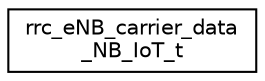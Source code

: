digraph "Graphical Class Hierarchy"
{
 // LATEX_PDF_SIZE
  edge [fontname="Helvetica",fontsize="10",labelfontname="Helvetica",labelfontsize="10"];
  node [fontname="Helvetica",fontsize="10",shape=record];
  rankdir="LR";
  Node0 [label="rrc_eNB_carrier_data\l_NB_IoT_t",height=0.2,width=0.4,color="black", fillcolor="white", style="filled",URL="$structrrc__eNB__carrier__data__NB__IoT__t.html",tooltip=" "];
}
